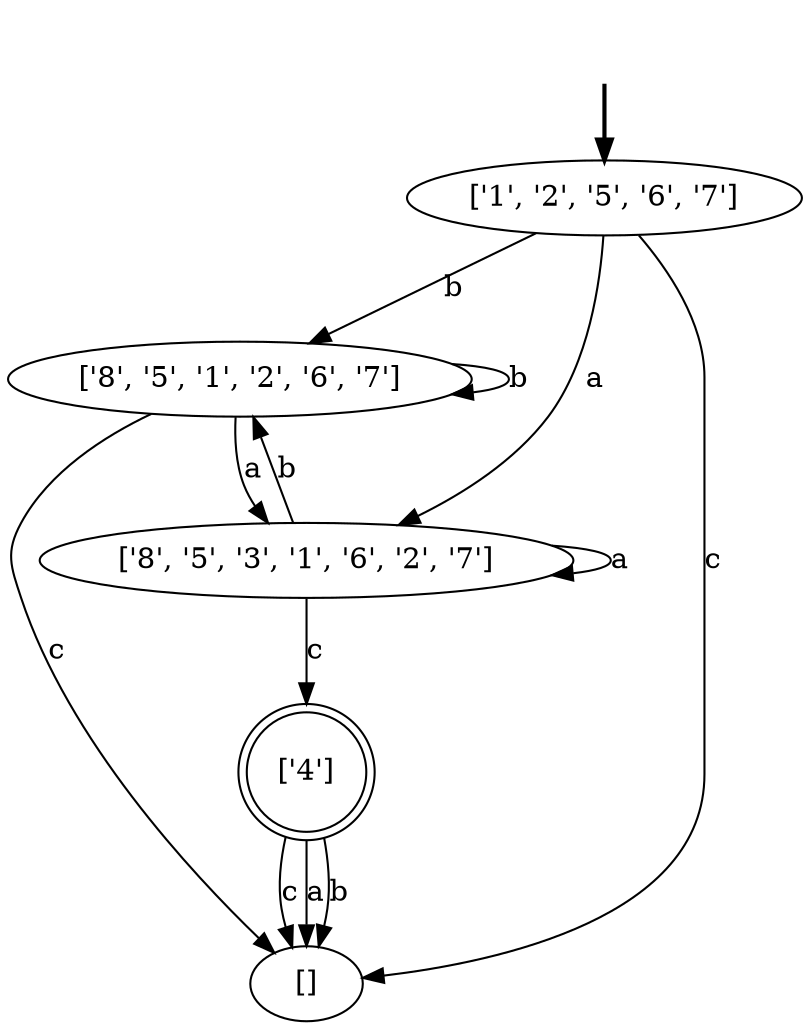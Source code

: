 digraph {
	fake [style=invisible]
	"['8', '5', '1', '2', '6', '7']"
	"['8', '5', '3', '1', '6', '2', '7']"
	"['4']" [shape=doublecircle]
	"['1', '2', '5', '6', '7']" [root=true]
	fake -> "['1', '2', '5', '6', '7']" [style=bold]
	"['1', '2', '5', '6', '7']" -> "['8', '5', '3', '1', '6', '2', '7']" [label=a]
	"['1', '2', '5', '6', '7']" -> "['8', '5', '1', '2', '6', '7']" [label=b]
	"['1', '2', '5', '6', '7']" -> "[]" [label=c]
	"['8', '5', '3', '1', '6', '2', '7']" -> "['8', '5', '3', '1', '6', '2', '7']" [label=a]
	"['8', '5', '3', '1', '6', '2', '7']" -> "['8', '5', '1', '2', '6', '7']" [label=b]
	"['8', '5', '3', '1', '6', '2', '7']" -> "['4']" [label=c]
	"['8', '5', '1', '2', '6', '7']" -> "['8', '5', '3', '1', '6', '2', '7']" [label=a]
	"['8', '5', '1', '2', '6', '7']" -> "['8', '5', '1', '2', '6', '7']" [label=b]
	"['8', '5', '1', '2', '6', '7']" -> "[]" [label=c]
	"['4']" -> "[]" [label=a]
	"['4']" -> "[]" [label=b]
	"['4']" -> "[]" [label=c]
}

